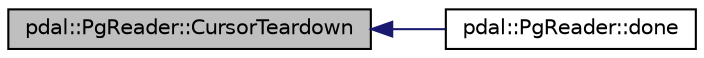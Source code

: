 digraph "pdal::PgReader::CursorTeardown"
{
  edge [fontname="Helvetica",fontsize="10",labelfontname="Helvetica",labelfontsize="10"];
  node [fontname="Helvetica",fontsize="10",shape=record];
  rankdir="LR";
  Node1 [label="pdal::PgReader::CursorTeardown",height=0.2,width=0.4,color="black", fillcolor="grey75", style="filled", fontcolor="black"];
  Node1 -> Node2 [dir="back",color="midnightblue",fontsize="10",style="solid",fontname="Helvetica"];
  Node2 [label="pdal::PgReader::done",height=0.2,width=0.4,color="black", fillcolor="white", style="filled",URL="$classpdal_1_1PgReader.html#ac35533373a500b3d3652f44cea860595"];
}
